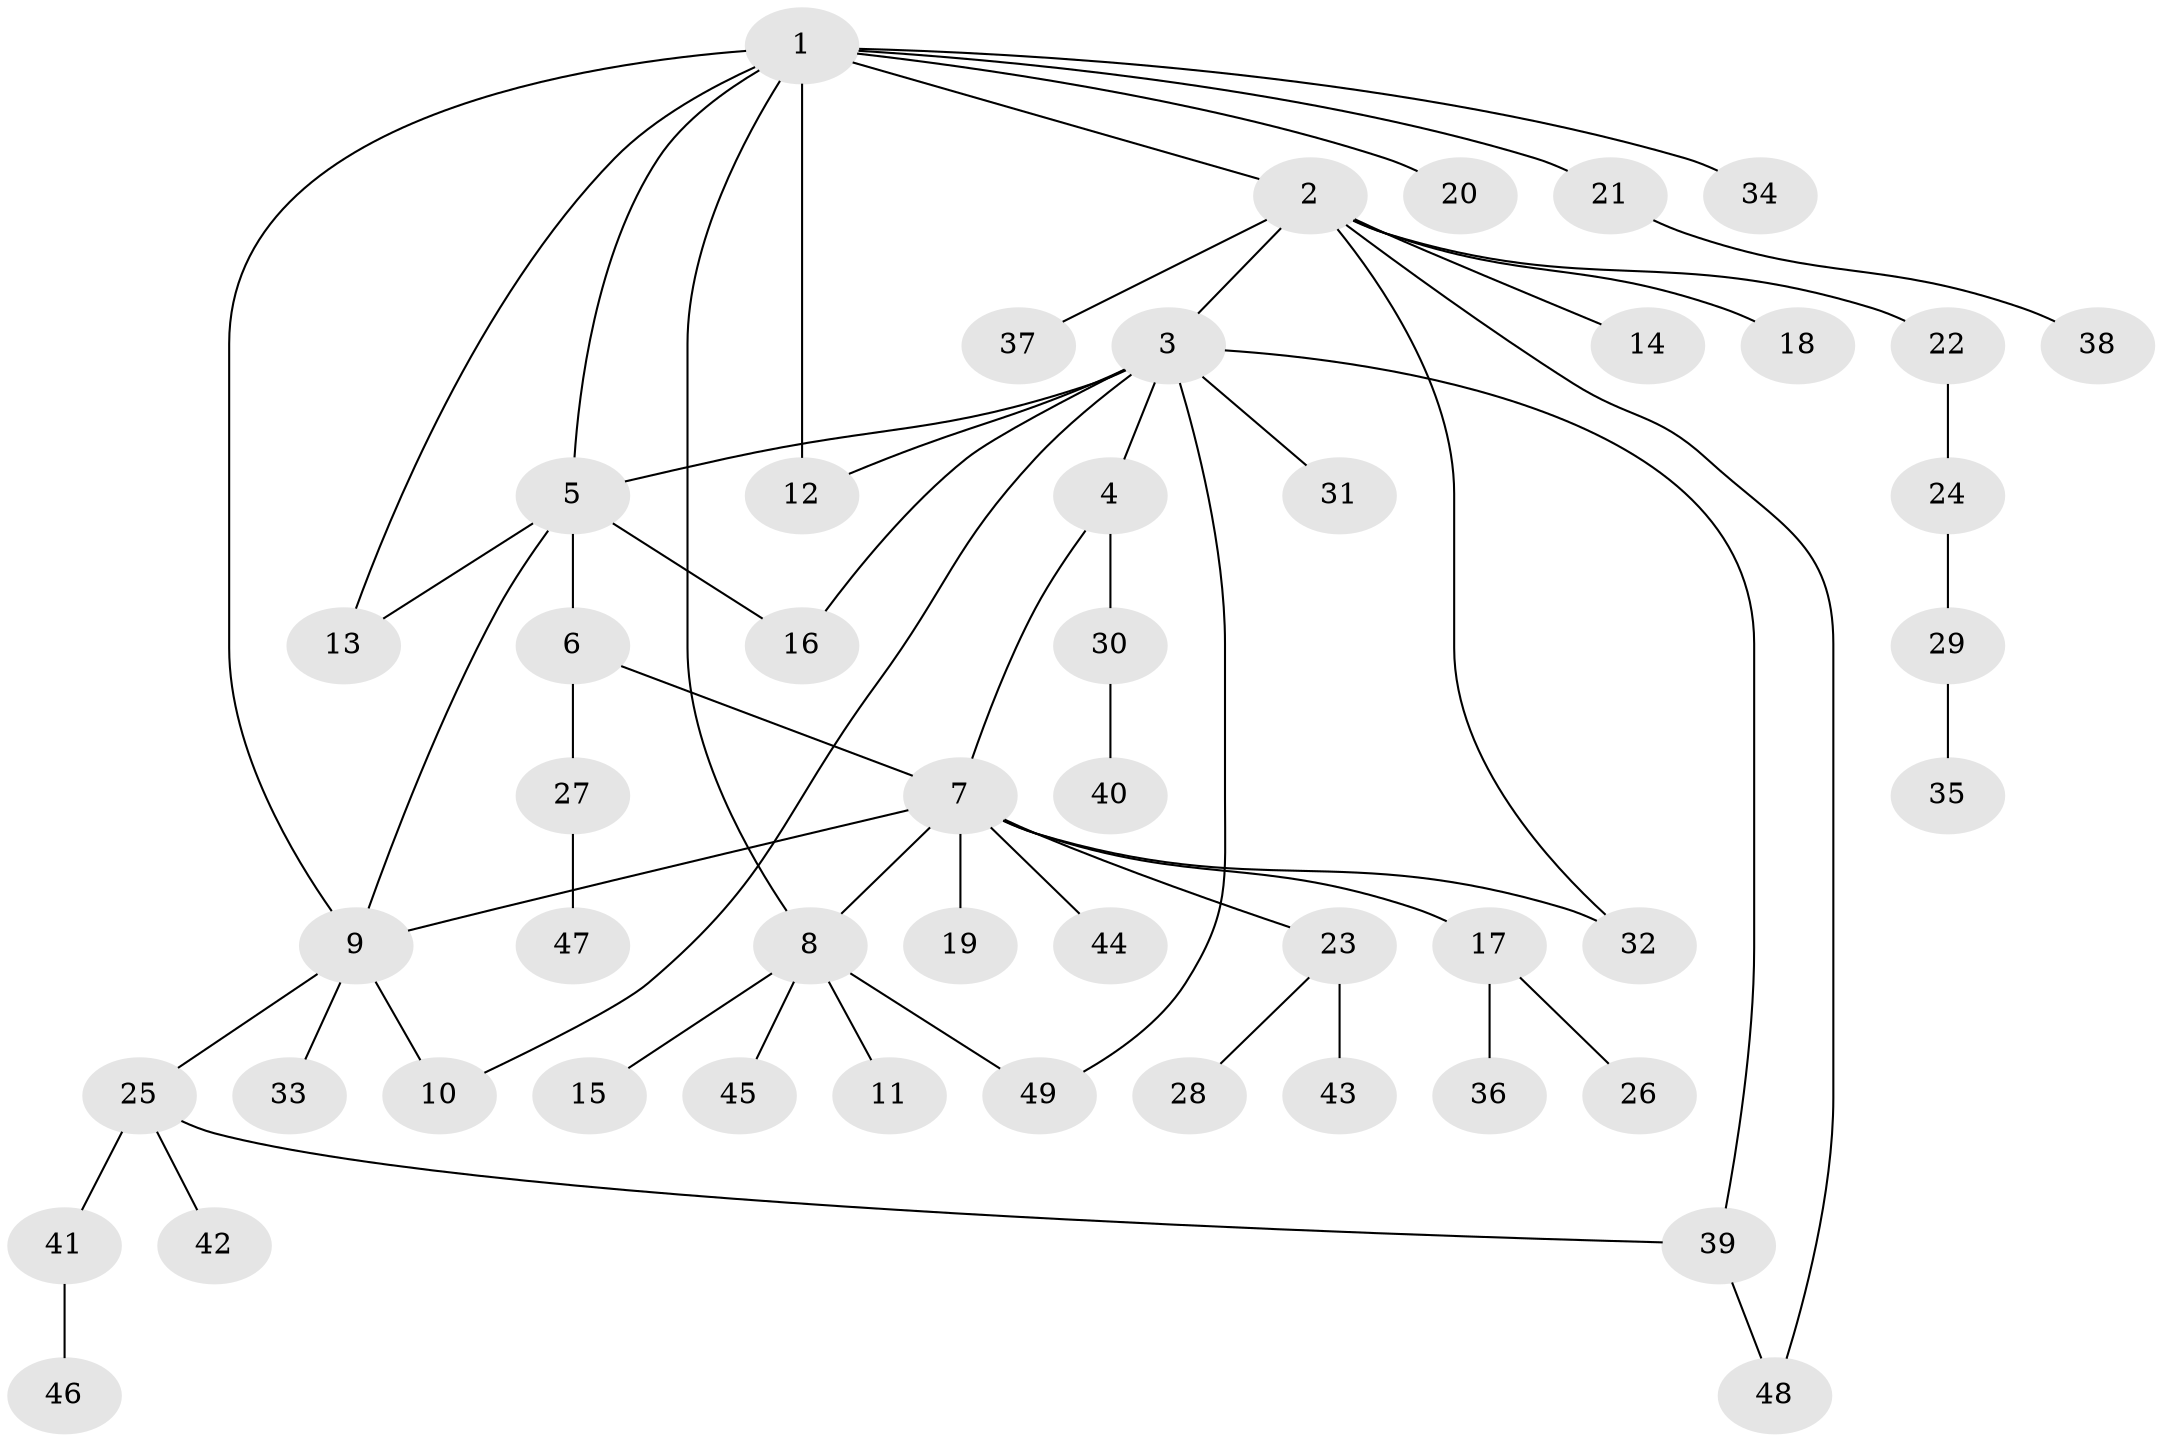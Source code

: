 // coarse degree distribution, {13: 0.029411764705882353, 7: 0.029411764705882353, 8: 0.058823529411764705, 10: 0.029411764705882353, 5: 0.029411764705882353, 3: 0.058823529411764705, 2: 0.20588235294117646, 1: 0.5588235294117647}
// Generated by graph-tools (version 1.1) at 2025/42/03/06/25 10:42:08]
// undirected, 49 vertices, 61 edges
graph export_dot {
graph [start="1"]
  node [color=gray90,style=filled];
  1;
  2;
  3;
  4;
  5;
  6;
  7;
  8;
  9;
  10;
  11;
  12;
  13;
  14;
  15;
  16;
  17;
  18;
  19;
  20;
  21;
  22;
  23;
  24;
  25;
  26;
  27;
  28;
  29;
  30;
  31;
  32;
  33;
  34;
  35;
  36;
  37;
  38;
  39;
  40;
  41;
  42;
  43;
  44;
  45;
  46;
  47;
  48;
  49;
  1 -- 2;
  1 -- 5;
  1 -- 8;
  1 -- 9;
  1 -- 12;
  1 -- 13;
  1 -- 20;
  1 -- 21;
  1 -- 34;
  2 -- 3;
  2 -- 14;
  2 -- 18;
  2 -- 22;
  2 -- 32;
  2 -- 37;
  2 -- 48;
  3 -- 4;
  3 -- 5;
  3 -- 10;
  3 -- 12;
  3 -- 16;
  3 -- 31;
  3 -- 39;
  3 -- 49;
  4 -- 7;
  4 -- 30;
  5 -- 6;
  5 -- 9;
  5 -- 13;
  5 -- 16;
  6 -- 7;
  6 -- 27;
  7 -- 8;
  7 -- 9;
  7 -- 17;
  7 -- 19;
  7 -- 23;
  7 -- 32;
  7 -- 44;
  8 -- 11;
  8 -- 15;
  8 -- 45;
  8 -- 49;
  9 -- 10;
  9 -- 25;
  9 -- 33;
  17 -- 26;
  17 -- 36;
  21 -- 38;
  22 -- 24;
  23 -- 28;
  23 -- 43;
  24 -- 29;
  25 -- 39;
  25 -- 41;
  25 -- 42;
  27 -- 47;
  29 -- 35;
  30 -- 40;
  39 -- 48;
  41 -- 46;
}
